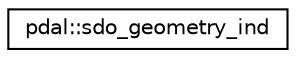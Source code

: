 digraph "Graphical Class Hierarchy"
{
  edge [fontname="Helvetica",fontsize="10",labelfontname="Helvetica",labelfontsize="10"];
  node [fontname="Helvetica",fontsize="10",shape=record];
  rankdir="LR";
  Node1 [label="pdal::sdo_geometry_ind",height=0.2,width=0.4,color="black", fillcolor="white", style="filled",URL="$namespacepdal.html#structpdal_1_1sdo__geometry__ind"];
}
